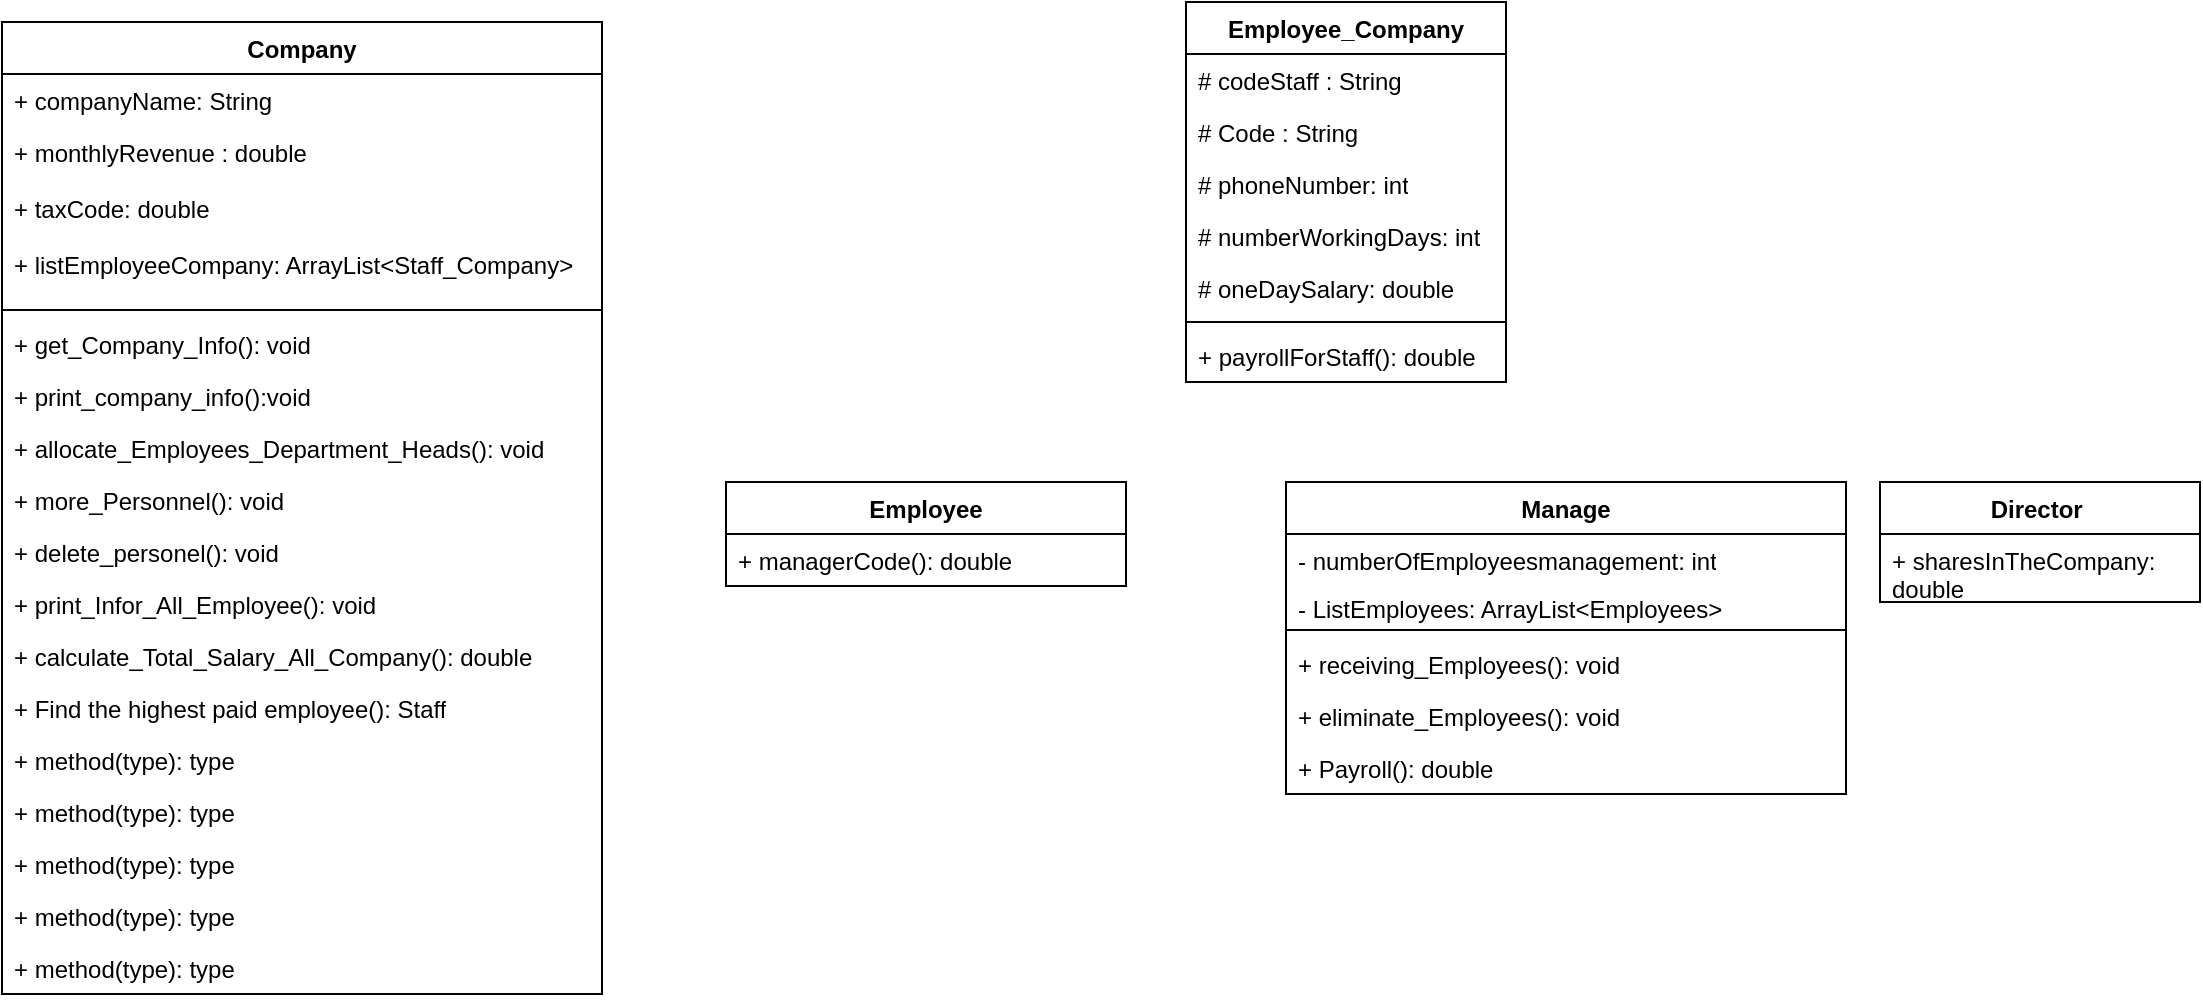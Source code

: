 <mxfile version="22.0.8" type="github">
  <diagram id="C5RBs43oDa-KdzZeNtuy" name="Page-1">
    <mxGraphModel dx="1196" dy="536" grid="1" gridSize="10" guides="1" tooltips="1" connect="1" arrows="1" fold="1" page="1" pageScale="1" pageWidth="1169" pageHeight="827" math="0" shadow="0">
      <root>
        <mxCell id="WIyWlLk6GJQsqaUBKTNV-0" />
        <mxCell id="WIyWlLk6GJQsqaUBKTNV-1" parent="WIyWlLk6GJQsqaUBKTNV-0" />
        <mxCell id="cy0lbgxGPpECXsPTChDE-0" value="Employee_Company" style="swimlane;fontStyle=1;align=center;verticalAlign=top;childLayout=stackLayout;horizontal=1;startSize=26;horizontalStack=0;resizeParent=1;resizeParentMax=0;resizeLast=0;collapsible=1;marginBottom=0;whiteSpace=wrap;html=1;" parent="WIyWlLk6GJQsqaUBKTNV-1" vertex="1">
          <mxGeometry x="662" y="210" width="160" height="190" as="geometry" />
        </mxCell>
        <mxCell id="cy0lbgxGPpECXsPTChDE-25" value="# codeStaff : String" style="text;strokeColor=none;fillColor=none;align=left;verticalAlign=top;spacingLeft=4;spacingRight=4;overflow=hidden;rotatable=0;points=[[0,0.5],[1,0.5]];portConstraint=eastwest;whiteSpace=wrap;html=1;" parent="cy0lbgxGPpECXsPTChDE-0" vertex="1">
          <mxGeometry y="26" width="160" height="26" as="geometry" />
        </mxCell>
        <mxCell id="cy0lbgxGPpECXsPTChDE-27" value="# Code : String" style="text;strokeColor=none;fillColor=none;align=left;verticalAlign=top;spacingLeft=4;spacingRight=4;overflow=hidden;rotatable=0;points=[[0,0.5],[1,0.5]];portConstraint=eastwest;whiteSpace=wrap;html=1;" parent="cy0lbgxGPpECXsPTChDE-0" vertex="1">
          <mxGeometry y="52" width="160" height="26" as="geometry" />
        </mxCell>
        <mxCell id="cy0lbgxGPpECXsPTChDE-26" value="# phoneNumber: int" style="text;strokeColor=none;fillColor=none;align=left;verticalAlign=top;spacingLeft=4;spacingRight=4;overflow=hidden;rotatable=0;points=[[0,0.5],[1,0.5]];portConstraint=eastwest;whiteSpace=wrap;html=1;" parent="cy0lbgxGPpECXsPTChDE-0" vertex="1">
          <mxGeometry y="78" width="160" height="26" as="geometry" />
        </mxCell>
        <mxCell id="cy0lbgxGPpECXsPTChDE-29" value="# numberWorkingDays: int" style="text;strokeColor=none;fillColor=none;align=left;verticalAlign=top;spacingLeft=4;spacingRight=4;overflow=hidden;rotatable=0;points=[[0,0.5],[1,0.5]];portConstraint=eastwest;whiteSpace=wrap;html=1;" parent="cy0lbgxGPpECXsPTChDE-0" vertex="1">
          <mxGeometry y="104" width="160" height="26" as="geometry" />
        </mxCell>
        <mxCell id="cy0lbgxGPpECXsPTChDE-30" value="# oneDaySalary: double" style="text;strokeColor=none;fillColor=none;align=left;verticalAlign=top;spacingLeft=4;spacingRight=4;overflow=hidden;rotatable=0;points=[[0,0.5],[1,0.5]];portConstraint=eastwest;whiteSpace=wrap;html=1;" parent="cy0lbgxGPpECXsPTChDE-0" vertex="1">
          <mxGeometry y="130" width="160" height="26" as="geometry" />
        </mxCell>
        <mxCell id="cy0lbgxGPpECXsPTChDE-2" value="" style="line;strokeWidth=1;fillColor=none;align=left;verticalAlign=middle;spacingTop=-1;spacingLeft=3;spacingRight=3;rotatable=0;labelPosition=right;points=[];portConstraint=eastwest;strokeColor=inherit;" parent="cy0lbgxGPpECXsPTChDE-0" vertex="1">
          <mxGeometry y="156" width="160" height="8" as="geometry" />
        </mxCell>
        <mxCell id="cy0lbgxGPpECXsPTChDE-3" value="+ payrollForStaff(): double" style="text;strokeColor=none;fillColor=none;align=left;verticalAlign=top;spacingLeft=4;spacingRight=4;overflow=hidden;rotatable=0;points=[[0,0.5],[1,0.5]];portConstraint=eastwest;whiteSpace=wrap;html=1;" parent="cy0lbgxGPpECXsPTChDE-0" vertex="1">
          <mxGeometry y="164" width="160" height="26" as="geometry" />
        </mxCell>
        <mxCell id="cy0lbgxGPpECXsPTChDE-7" value="Director&amp;nbsp;" style="swimlane;fontStyle=1;align=center;verticalAlign=top;childLayout=stackLayout;horizontal=1;startSize=26;horizontalStack=0;resizeParent=1;resizeParentMax=0;resizeLast=0;collapsible=1;marginBottom=0;whiteSpace=wrap;html=1;" parent="WIyWlLk6GJQsqaUBKTNV-1" vertex="1">
          <mxGeometry x="1009" y="450" width="160" height="60" as="geometry" />
        </mxCell>
        <mxCell id="cy0lbgxGPpECXsPTChDE-10" value="+ sharesInTheCompany: double" style="text;strokeColor=none;fillColor=none;align=left;verticalAlign=top;spacingLeft=4;spacingRight=4;overflow=hidden;rotatable=0;points=[[0,0.5],[1,0.5]];portConstraint=eastwest;whiteSpace=wrap;html=1;" parent="cy0lbgxGPpECXsPTChDE-7" vertex="1">
          <mxGeometry y="26" width="160" height="34" as="geometry" />
        </mxCell>
        <mxCell id="cy0lbgxGPpECXsPTChDE-13" value="Manage&lt;br&gt;" style="swimlane;fontStyle=1;align=center;verticalAlign=top;childLayout=stackLayout;horizontal=1;startSize=26;horizontalStack=0;resizeParent=1;resizeParentMax=0;resizeLast=0;collapsible=1;marginBottom=0;whiteSpace=wrap;html=1;" parent="WIyWlLk6GJQsqaUBKTNV-1" vertex="1">
          <mxGeometry x="712" y="450" width="280" height="156" as="geometry" />
        </mxCell>
        <mxCell id="cy0lbgxGPpECXsPTChDE-16" value="- numberOfEmployeesmanagement: int" style="text;strokeColor=none;fillColor=none;align=left;verticalAlign=top;spacingLeft=4;spacingRight=4;overflow=hidden;rotatable=0;points=[[0,0.5],[1,0.5]];portConstraint=eastwest;whiteSpace=wrap;html=1;" parent="cy0lbgxGPpECXsPTChDE-13" vertex="1">
          <mxGeometry y="26" width="280" height="24" as="geometry" />
        </mxCell>
        <mxCell id="PIpXoU2erD4iZkruHNRe-1" value="- ListEmployees: ArrayList&amp;lt;Employees&amp;gt;" style="text;strokeColor=none;fillColor=none;align=left;verticalAlign=top;spacingLeft=4;spacingRight=4;overflow=hidden;rotatable=0;points=[[0,0.5],[1,0.5]];portConstraint=eastwest;whiteSpace=wrap;html=1;" parent="cy0lbgxGPpECXsPTChDE-13" vertex="1">
          <mxGeometry y="50" width="280" height="20" as="geometry" />
        </mxCell>
        <mxCell id="cy0lbgxGPpECXsPTChDE-17" value="" style="line;strokeWidth=1;fillColor=none;align=left;verticalAlign=middle;spacingTop=-1;spacingLeft=3;spacingRight=3;rotatable=0;labelPosition=right;points=[];portConstraint=eastwest;strokeColor=inherit;" parent="cy0lbgxGPpECXsPTChDE-13" vertex="1">
          <mxGeometry y="70" width="280" height="8" as="geometry" />
        </mxCell>
        <mxCell id="cy0lbgxGPpECXsPTChDE-18" value="+ receiving_Employees(): void" style="text;strokeColor=none;fillColor=none;align=left;verticalAlign=top;spacingLeft=4;spacingRight=4;overflow=hidden;rotatable=0;points=[[0,0.5],[1,0.5]];portConstraint=eastwest;whiteSpace=wrap;html=1;" parent="cy0lbgxGPpECXsPTChDE-13" vertex="1">
          <mxGeometry y="78" width="280" height="26" as="geometry" />
        </mxCell>
        <mxCell id="PIpXoU2erD4iZkruHNRe-2" value="+ eliminate_Employees(): void" style="text;strokeColor=none;fillColor=none;align=left;verticalAlign=top;spacingLeft=4;spacingRight=4;overflow=hidden;rotatable=0;points=[[0,0.5],[1,0.5]];portConstraint=eastwest;whiteSpace=wrap;html=1;" parent="cy0lbgxGPpECXsPTChDE-13" vertex="1">
          <mxGeometry y="104" width="280" height="26" as="geometry" />
        </mxCell>
        <mxCell id="PIpXoU2erD4iZkruHNRe-3" value="+ Payroll(): double" style="text;strokeColor=none;fillColor=none;align=left;verticalAlign=top;spacingLeft=4;spacingRight=4;overflow=hidden;rotatable=0;points=[[0,0.5],[1,0.5]];portConstraint=eastwest;whiteSpace=wrap;html=1;" parent="cy0lbgxGPpECXsPTChDE-13" vertex="1">
          <mxGeometry y="130" width="280" height="26" as="geometry" />
        </mxCell>
        <mxCell id="cy0lbgxGPpECXsPTChDE-19" value="Employee" style="swimlane;fontStyle=1;align=center;verticalAlign=top;childLayout=stackLayout;horizontal=1;startSize=26;horizontalStack=0;resizeParent=1;resizeParentMax=0;resizeLast=0;collapsible=1;marginBottom=0;whiteSpace=wrap;html=1;" parent="WIyWlLk6GJQsqaUBKTNV-1" vertex="1">
          <mxGeometry x="432" y="450" width="200" height="52" as="geometry" />
        </mxCell>
        <mxCell id="cy0lbgxGPpECXsPTChDE-24" value="+ managerCode(): double" style="text;strokeColor=none;fillColor=none;align=left;verticalAlign=top;spacingLeft=4;spacingRight=4;overflow=hidden;rotatable=0;points=[[0,0.5],[1,0.5]];portConstraint=eastwest;whiteSpace=wrap;html=1;" parent="cy0lbgxGPpECXsPTChDE-19" vertex="1">
          <mxGeometry y="26" width="200" height="26" as="geometry" />
        </mxCell>
        <mxCell id="HzMu-6YXsrBVaEi8fa4f-0" value="Company" style="swimlane;fontStyle=1;align=center;verticalAlign=top;childLayout=stackLayout;horizontal=1;startSize=26;horizontalStack=0;resizeParent=1;resizeParentMax=0;resizeLast=0;collapsible=1;marginBottom=0;whiteSpace=wrap;html=1;" vertex="1" parent="WIyWlLk6GJQsqaUBKTNV-1">
          <mxGeometry x="70" y="220" width="300" height="486" as="geometry" />
        </mxCell>
        <mxCell id="cy0lbgxGPpECXsPTChDE-1" value="+ companyName: String" style="text;strokeColor=none;fillColor=none;align=left;verticalAlign=top;spacingLeft=4;spacingRight=4;overflow=hidden;rotatable=0;points=[[0,0.5],[1,0.5]];portConstraint=eastwest;whiteSpace=wrap;html=1;" parent="HzMu-6YXsrBVaEi8fa4f-0" vertex="1">
          <mxGeometry y="26" width="300" height="26" as="geometry" />
        </mxCell>
        <mxCell id="cy0lbgxGPpECXsPTChDE-5" value="+ monthlyRevenue : double" style="text;strokeColor=none;fillColor=none;align=left;verticalAlign=top;spacingLeft=4;spacingRight=4;overflow=hidden;rotatable=0;points=[[0,0.5],[1,0.5]];portConstraint=eastwest;whiteSpace=wrap;html=1;" parent="HzMu-6YXsrBVaEi8fa4f-0" vertex="1">
          <mxGeometry y="52" width="300" height="28" as="geometry" />
        </mxCell>
        <mxCell id="HzMu-6YXsrBVaEi8fa4f-4" value="+ taxCode: double" style="text;strokeColor=none;fillColor=none;align=left;verticalAlign=top;spacingLeft=4;spacingRight=4;overflow=hidden;rotatable=0;points=[[0,0.5],[1,0.5]];portConstraint=eastwest;whiteSpace=wrap;html=1;" vertex="1" parent="HzMu-6YXsrBVaEi8fa4f-0">
          <mxGeometry y="80" width="300" height="28" as="geometry" />
        </mxCell>
        <mxCell id="HzMu-6YXsrBVaEi8fa4f-5" value="+ listEmployeeCompany: ArrayList&amp;lt;Staff_Company&amp;gt;" style="text;strokeColor=none;fillColor=none;align=left;verticalAlign=top;spacingLeft=4;spacingRight=4;overflow=hidden;rotatable=0;points=[[0,0.5],[1,0.5]];portConstraint=eastwest;whiteSpace=wrap;html=1;" vertex="1" parent="HzMu-6YXsrBVaEi8fa4f-0">
          <mxGeometry y="108" width="300" height="32" as="geometry" />
        </mxCell>
        <mxCell id="HzMu-6YXsrBVaEi8fa4f-2" value="" style="line;strokeWidth=1;fillColor=none;align=left;verticalAlign=middle;spacingTop=-1;spacingLeft=3;spacingRight=3;rotatable=0;labelPosition=right;points=[];portConstraint=eastwest;strokeColor=inherit;" vertex="1" parent="HzMu-6YXsrBVaEi8fa4f-0">
          <mxGeometry y="140" width="300" height="8" as="geometry" />
        </mxCell>
        <mxCell id="HzMu-6YXsrBVaEi8fa4f-3" value="+&amp;nbsp;get_Company_Info(): void" style="text;strokeColor=none;fillColor=none;align=left;verticalAlign=top;spacingLeft=4;spacingRight=4;overflow=hidden;rotatable=0;points=[[0,0.5],[1,0.5]];portConstraint=eastwest;whiteSpace=wrap;html=1;" vertex="1" parent="HzMu-6YXsrBVaEi8fa4f-0">
          <mxGeometry y="148" width="300" height="26" as="geometry" />
        </mxCell>
        <mxCell id="HzMu-6YXsrBVaEi8fa4f-17" value="+&amp;nbsp;print_company_info():void" style="text;strokeColor=none;fillColor=none;align=left;verticalAlign=top;spacingLeft=4;spacingRight=4;overflow=hidden;rotatable=0;points=[[0,0.5],[1,0.5]];portConstraint=eastwest;whiteSpace=wrap;html=1;" vertex="1" parent="HzMu-6YXsrBVaEi8fa4f-0">
          <mxGeometry y="174" width="300" height="26" as="geometry" />
        </mxCell>
        <mxCell id="HzMu-6YXsrBVaEi8fa4f-16" value="+ allocate_Employees_Department_Heads(): void" style="text;strokeColor=none;fillColor=none;align=left;verticalAlign=top;spacingLeft=4;spacingRight=4;overflow=hidden;rotatable=0;points=[[0,0.5],[1,0.5]];portConstraint=eastwest;whiteSpace=wrap;html=1;" vertex="1" parent="HzMu-6YXsrBVaEi8fa4f-0">
          <mxGeometry y="200" width="300" height="26" as="geometry" />
        </mxCell>
        <mxCell id="HzMu-6YXsrBVaEi8fa4f-6" value="+ more_Personnel(): void" style="text;strokeColor=none;fillColor=none;align=left;verticalAlign=top;spacingLeft=4;spacingRight=4;overflow=hidden;rotatable=0;points=[[0,0.5],[1,0.5]];portConstraint=eastwest;whiteSpace=wrap;html=1;" vertex="1" parent="HzMu-6YXsrBVaEi8fa4f-0">
          <mxGeometry y="226" width="300" height="26" as="geometry" />
        </mxCell>
        <mxCell id="HzMu-6YXsrBVaEi8fa4f-15" value="+ delete_personel(): void" style="text;strokeColor=none;fillColor=none;align=left;verticalAlign=top;spacingLeft=4;spacingRight=4;overflow=hidden;rotatable=0;points=[[0,0.5],[1,0.5]];portConstraint=eastwest;whiteSpace=wrap;html=1;" vertex="1" parent="HzMu-6YXsrBVaEi8fa4f-0">
          <mxGeometry y="252" width="300" height="26" as="geometry" />
        </mxCell>
        <mxCell id="HzMu-6YXsrBVaEi8fa4f-14" value="+ print_Infor_All_Employee(): void" style="text;strokeColor=none;fillColor=none;align=left;verticalAlign=top;spacingLeft=4;spacingRight=4;overflow=hidden;rotatable=0;points=[[0,0.5],[1,0.5]];portConstraint=eastwest;whiteSpace=wrap;html=1;" vertex="1" parent="HzMu-6YXsrBVaEi8fa4f-0">
          <mxGeometry y="278" width="300" height="26" as="geometry" />
        </mxCell>
        <mxCell id="HzMu-6YXsrBVaEi8fa4f-13" value="+&amp;nbsp;calculate_Total_Salary_All_Company(): double" style="text;strokeColor=none;fillColor=none;align=left;verticalAlign=top;spacingLeft=4;spacingRight=4;overflow=hidden;rotatable=0;points=[[0,0.5],[1,0.5]];portConstraint=eastwest;whiteSpace=wrap;html=1;" vertex="1" parent="HzMu-6YXsrBVaEi8fa4f-0">
          <mxGeometry y="304" width="300" height="26" as="geometry" />
        </mxCell>
        <mxCell id="HzMu-6YXsrBVaEi8fa4f-12" value="+ Find the highest paid employee(): Staff" style="text;strokeColor=none;fillColor=none;align=left;verticalAlign=top;spacingLeft=4;spacingRight=4;overflow=hidden;rotatable=0;points=[[0,0.5],[1,0.5]];portConstraint=eastwest;whiteSpace=wrap;html=1;" vertex="1" parent="HzMu-6YXsrBVaEi8fa4f-0">
          <mxGeometry y="330" width="300" height="26" as="geometry" />
        </mxCell>
        <mxCell id="HzMu-6YXsrBVaEi8fa4f-11" value="+ method(type): type" style="text;strokeColor=none;fillColor=none;align=left;verticalAlign=top;spacingLeft=4;spacingRight=4;overflow=hidden;rotatable=0;points=[[0,0.5],[1,0.5]];portConstraint=eastwest;whiteSpace=wrap;html=1;" vertex="1" parent="HzMu-6YXsrBVaEi8fa4f-0">
          <mxGeometry y="356" width="300" height="26" as="geometry" />
        </mxCell>
        <mxCell id="HzMu-6YXsrBVaEi8fa4f-10" value="+ method(type): type" style="text;strokeColor=none;fillColor=none;align=left;verticalAlign=top;spacingLeft=4;spacingRight=4;overflow=hidden;rotatable=0;points=[[0,0.5],[1,0.5]];portConstraint=eastwest;whiteSpace=wrap;html=1;" vertex="1" parent="HzMu-6YXsrBVaEi8fa4f-0">
          <mxGeometry y="382" width="300" height="26" as="geometry" />
        </mxCell>
        <mxCell id="HzMu-6YXsrBVaEi8fa4f-9" value="+ method(type): type" style="text;strokeColor=none;fillColor=none;align=left;verticalAlign=top;spacingLeft=4;spacingRight=4;overflow=hidden;rotatable=0;points=[[0,0.5],[1,0.5]];portConstraint=eastwest;whiteSpace=wrap;html=1;" vertex="1" parent="HzMu-6YXsrBVaEi8fa4f-0">
          <mxGeometry y="408" width="300" height="26" as="geometry" />
        </mxCell>
        <mxCell id="HzMu-6YXsrBVaEi8fa4f-8" value="+ method(type): type" style="text;strokeColor=none;fillColor=none;align=left;verticalAlign=top;spacingLeft=4;spacingRight=4;overflow=hidden;rotatable=0;points=[[0,0.5],[1,0.5]];portConstraint=eastwest;whiteSpace=wrap;html=1;" vertex="1" parent="HzMu-6YXsrBVaEi8fa4f-0">
          <mxGeometry y="434" width="300" height="26" as="geometry" />
        </mxCell>
        <mxCell id="HzMu-6YXsrBVaEi8fa4f-7" value="+ method(type): type" style="text;strokeColor=none;fillColor=none;align=left;verticalAlign=top;spacingLeft=4;spacingRight=4;overflow=hidden;rotatable=0;points=[[0,0.5],[1,0.5]];portConstraint=eastwest;whiteSpace=wrap;html=1;" vertex="1" parent="HzMu-6YXsrBVaEi8fa4f-0">
          <mxGeometry y="460" width="300" height="26" as="geometry" />
        </mxCell>
      </root>
    </mxGraphModel>
  </diagram>
</mxfile>
